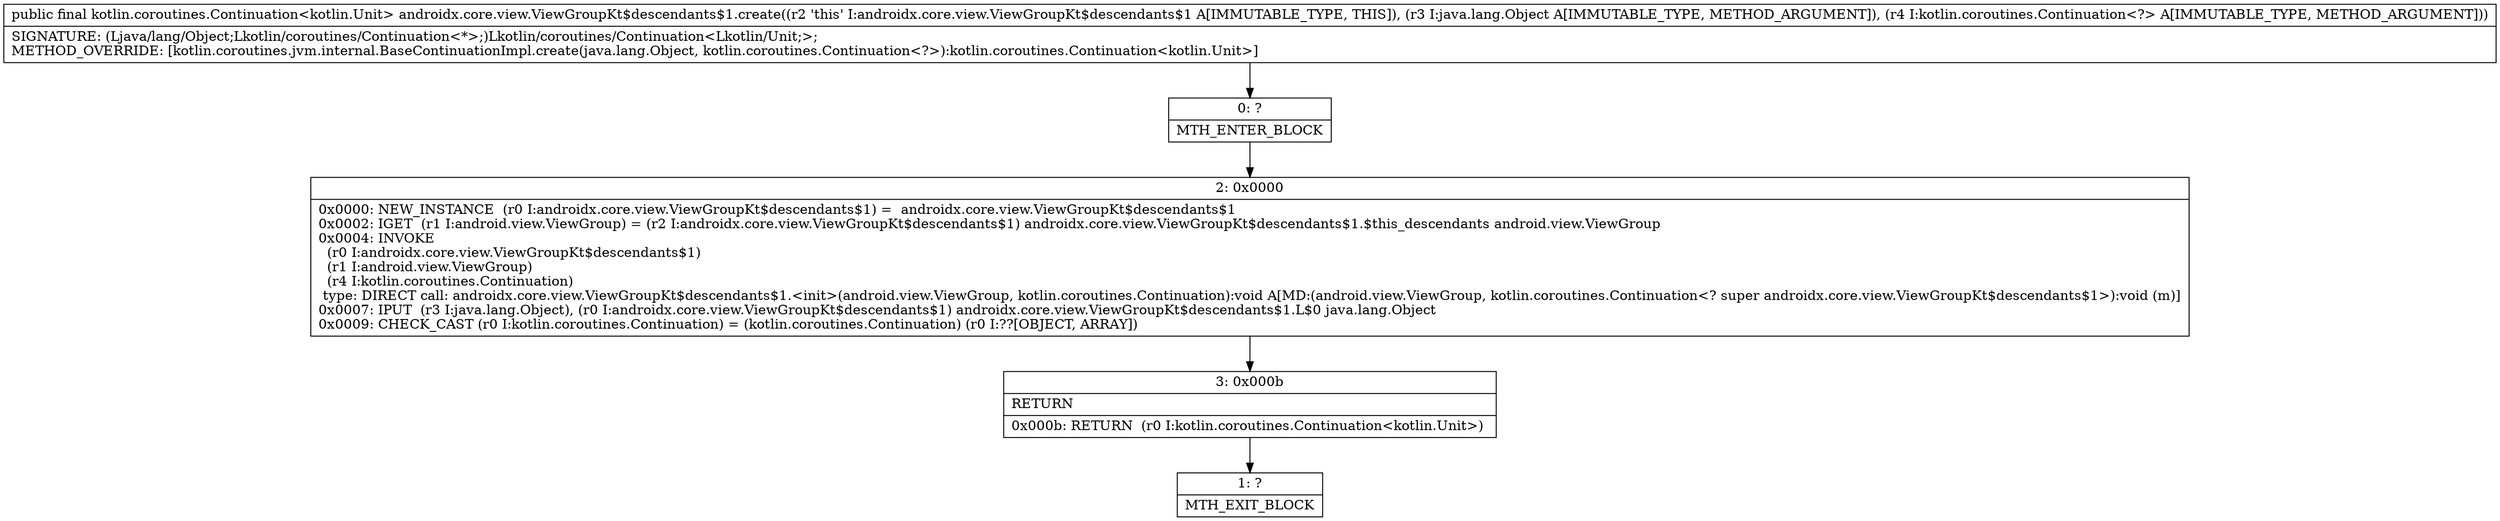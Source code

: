 digraph "CFG forandroidx.core.view.ViewGroupKt$descendants$1.create(Ljava\/lang\/Object;Lkotlin\/coroutines\/Continuation;)Lkotlin\/coroutines\/Continuation;" {
Node_0 [shape=record,label="{0\:\ ?|MTH_ENTER_BLOCK\l}"];
Node_2 [shape=record,label="{2\:\ 0x0000|0x0000: NEW_INSTANCE  (r0 I:androidx.core.view.ViewGroupKt$descendants$1) =  androidx.core.view.ViewGroupKt$descendants$1 \l0x0002: IGET  (r1 I:android.view.ViewGroup) = (r2 I:androidx.core.view.ViewGroupKt$descendants$1) androidx.core.view.ViewGroupKt$descendants$1.$this_descendants android.view.ViewGroup \l0x0004: INVOKE  \l  (r0 I:androidx.core.view.ViewGroupKt$descendants$1)\l  (r1 I:android.view.ViewGroup)\l  (r4 I:kotlin.coroutines.Continuation)\l type: DIRECT call: androidx.core.view.ViewGroupKt$descendants$1.\<init\>(android.view.ViewGroup, kotlin.coroutines.Continuation):void A[MD:(android.view.ViewGroup, kotlin.coroutines.Continuation\<? super androidx.core.view.ViewGroupKt$descendants$1\>):void (m)]\l0x0007: IPUT  (r3 I:java.lang.Object), (r0 I:androidx.core.view.ViewGroupKt$descendants$1) androidx.core.view.ViewGroupKt$descendants$1.L$0 java.lang.Object \l0x0009: CHECK_CAST (r0 I:kotlin.coroutines.Continuation) = (kotlin.coroutines.Continuation) (r0 I:??[OBJECT, ARRAY]) \l}"];
Node_3 [shape=record,label="{3\:\ 0x000b|RETURN\l|0x000b: RETURN  (r0 I:kotlin.coroutines.Continuation\<kotlin.Unit\>) \l}"];
Node_1 [shape=record,label="{1\:\ ?|MTH_EXIT_BLOCK\l}"];
MethodNode[shape=record,label="{public final kotlin.coroutines.Continuation\<kotlin.Unit\> androidx.core.view.ViewGroupKt$descendants$1.create((r2 'this' I:androidx.core.view.ViewGroupKt$descendants$1 A[IMMUTABLE_TYPE, THIS]), (r3 I:java.lang.Object A[IMMUTABLE_TYPE, METHOD_ARGUMENT]), (r4 I:kotlin.coroutines.Continuation\<?\> A[IMMUTABLE_TYPE, METHOD_ARGUMENT]))  | SIGNATURE: (Ljava\/lang\/Object;Lkotlin\/coroutines\/Continuation\<*\>;)Lkotlin\/coroutines\/Continuation\<Lkotlin\/Unit;\>;\lMETHOD_OVERRIDE: [kotlin.coroutines.jvm.internal.BaseContinuationImpl.create(java.lang.Object, kotlin.coroutines.Continuation\<?\>):kotlin.coroutines.Continuation\<kotlin.Unit\>]\l}"];
MethodNode -> Node_0;Node_0 -> Node_2;
Node_2 -> Node_3;
Node_3 -> Node_1;
}

